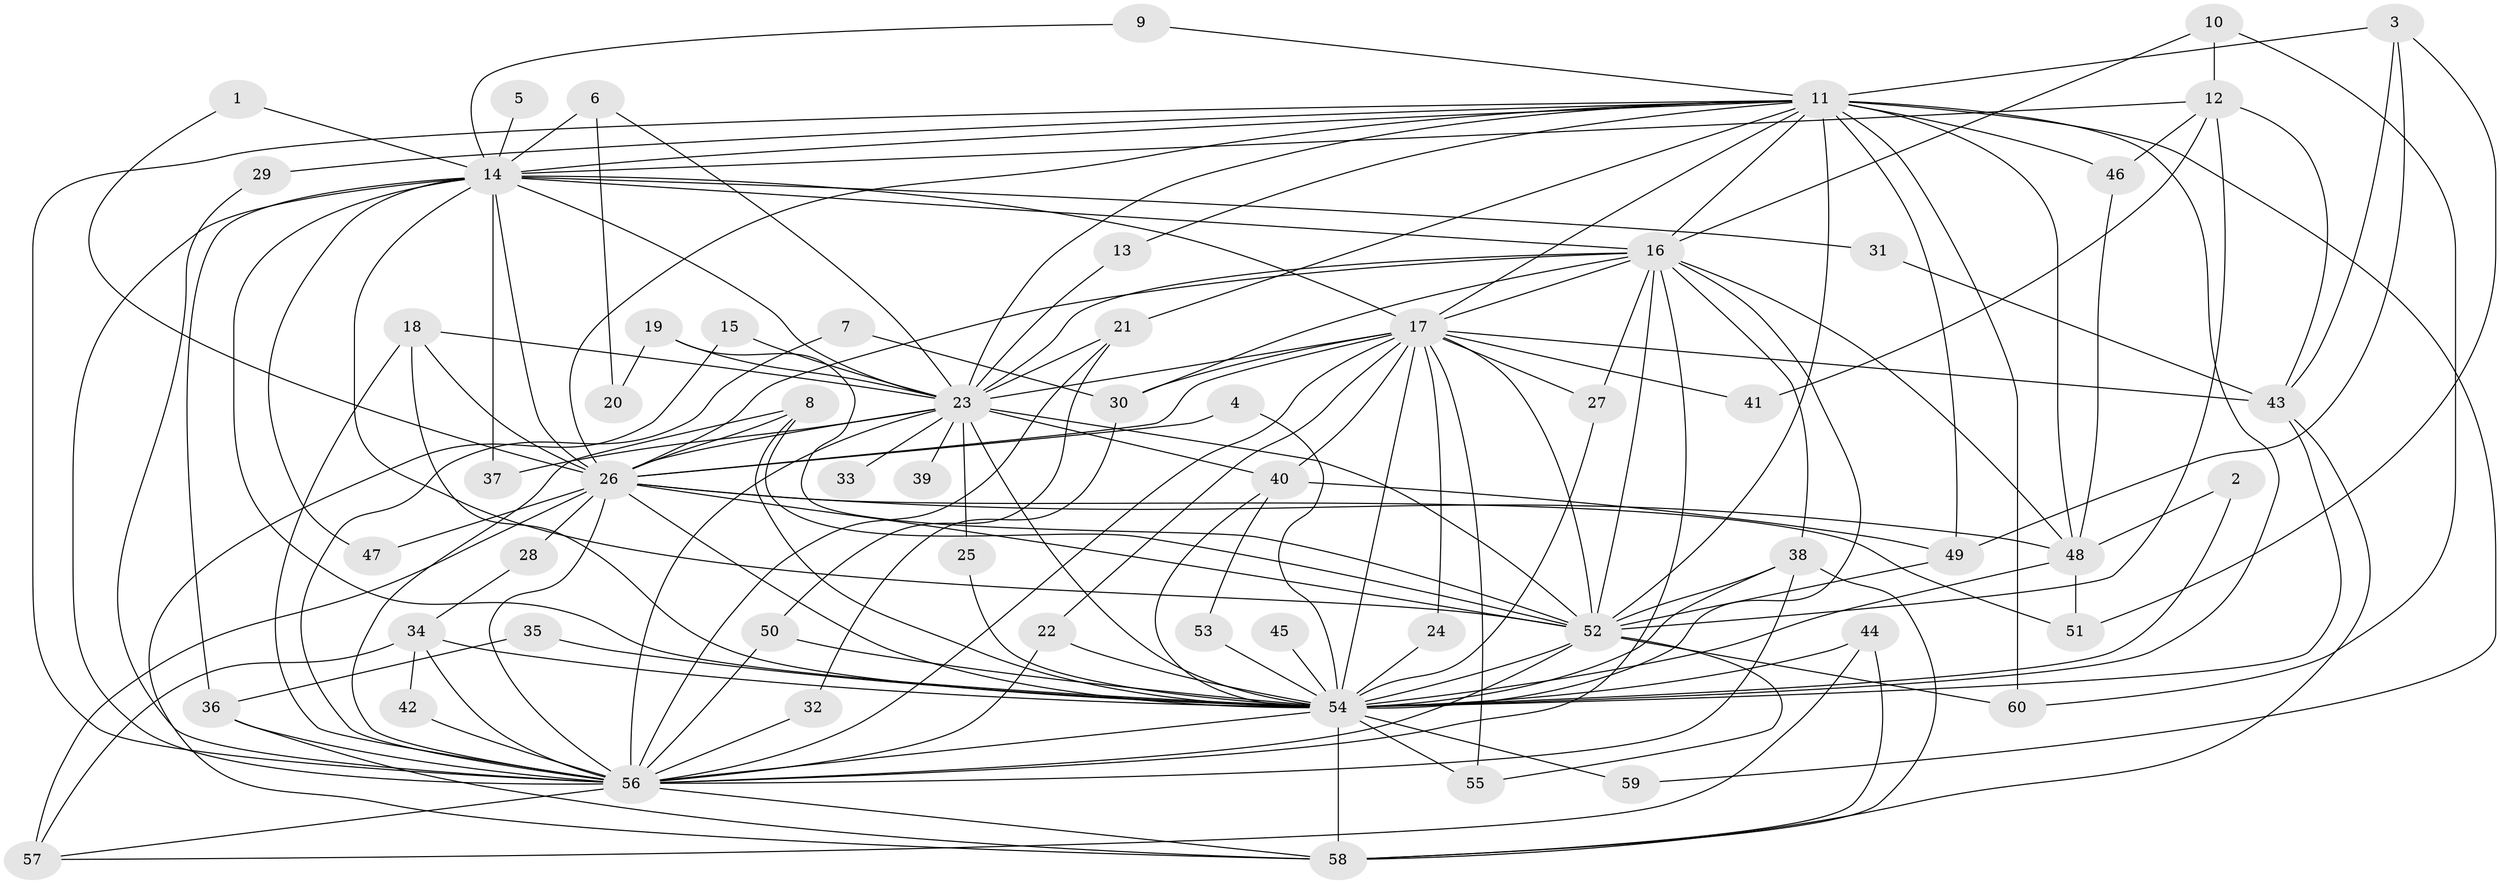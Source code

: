 // original degree distribution, {23: 0.008403361344537815, 22: 0.025210084033613446, 26: 0.01680672268907563, 20: 0.008403361344537815, 19: 0.008403361344537815, 18: 0.008403361344537815, 38: 0.008403361344537815, 3: 0.16806722689075632, 2: 0.5966386554621849, 7: 0.025210084033613446, 4: 0.08403361344537816, 6: 0.01680672268907563, 5: 0.025210084033613446}
// Generated by graph-tools (version 1.1) at 2025/01/03/09/25 03:01:29]
// undirected, 60 vertices, 159 edges
graph export_dot {
graph [start="1"]
  node [color=gray90,style=filled];
  1;
  2;
  3;
  4;
  5;
  6;
  7;
  8;
  9;
  10;
  11;
  12;
  13;
  14;
  15;
  16;
  17;
  18;
  19;
  20;
  21;
  22;
  23;
  24;
  25;
  26;
  27;
  28;
  29;
  30;
  31;
  32;
  33;
  34;
  35;
  36;
  37;
  38;
  39;
  40;
  41;
  42;
  43;
  44;
  45;
  46;
  47;
  48;
  49;
  50;
  51;
  52;
  53;
  54;
  55;
  56;
  57;
  58;
  59;
  60;
  1 -- 14 [weight=1.0];
  1 -- 26 [weight=1.0];
  2 -- 48 [weight=1.0];
  2 -- 54 [weight=1.0];
  3 -- 11 [weight=1.0];
  3 -- 43 [weight=1.0];
  3 -- 49 [weight=1.0];
  3 -- 51 [weight=1.0];
  4 -- 26 [weight=1.0];
  4 -- 54 [weight=2.0];
  5 -- 14 [weight=1.0];
  6 -- 14 [weight=2.0];
  6 -- 20 [weight=1.0];
  6 -- 23 [weight=1.0];
  7 -- 30 [weight=1.0];
  7 -- 56 [weight=1.0];
  8 -- 26 [weight=2.0];
  8 -- 52 [weight=1.0];
  8 -- 54 [weight=1.0];
  8 -- 56 [weight=1.0];
  9 -- 11 [weight=1.0];
  9 -- 14 [weight=1.0];
  10 -- 12 [weight=1.0];
  10 -- 16 [weight=1.0];
  10 -- 60 [weight=1.0];
  11 -- 13 [weight=1.0];
  11 -- 14 [weight=1.0];
  11 -- 16 [weight=1.0];
  11 -- 17 [weight=1.0];
  11 -- 21 [weight=1.0];
  11 -- 23 [weight=1.0];
  11 -- 26 [weight=1.0];
  11 -- 29 [weight=1.0];
  11 -- 46 [weight=1.0];
  11 -- 48 [weight=1.0];
  11 -- 49 [weight=2.0];
  11 -- 52 [weight=2.0];
  11 -- 54 [weight=2.0];
  11 -- 56 [weight=1.0];
  11 -- 59 [weight=1.0];
  11 -- 60 [weight=2.0];
  12 -- 14 [weight=1.0];
  12 -- 41 [weight=1.0];
  12 -- 43 [weight=1.0];
  12 -- 46 [weight=1.0];
  12 -- 52 [weight=1.0];
  13 -- 23 [weight=1.0];
  14 -- 16 [weight=1.0];
  14 -- 17 [weight=1.0];
  14 -- 23 [weight=1.0];
  14 -- 26 [weight=1.0];
  14 -- 31 [weight=2.0];
  14 -- 36 [weight=1.0];
  14 -- 37 [weight=1.0];
  14 -- 47 [weight=1.0];
  14 -- 52 [weight=2.0];
  14 -- 54 [weight=3.0];
  14 -- 56 [weight=1.0];
  15 -- 23 [weight=1.0];
  15 -- 58 [weight=1.0];
  16 -- 17 [weight=2.0];
  16 -- 23 [weight=2.0];
  16 -- 26 [weight=2.0];
  16 -- 27 [weight=1.0];
  16 -- 30 [weight=1.0];
  16 -- 38 [weight=1.0];
  16 -- 48 [weight=1.0];
  16 -- 52 [weight=2.0];
  16 -- 54 [weight=2.0];
  16 -- 56 [weight=2.0];
  17 -- 22 [weight=1.0];
  17 -- 23 [weight=1.0];
  17 -- 24 [weight=1.0];
  17 -- 26 [weight=1.0];
  17 -- 27 [weight=1.0];
  17 -- 30 [weight=1.0];
  17 -- 40 [weight=1.0];
  17 -- 41 [weight=1.0];
  17 -- 43 [weight=1.0];
  17 -- 52 [weight=1.0];
  17 -- 54 [weight=3.0];
  17 -- 55 [weight=1.0];
  17 -- 56 [weight=1.0];
  18 -- 23 [weight=1.0];
  18 -- 26 [weight=1.0];
  18 -- 54 [weight=1.0];
  18 -- 56 [weight=1.0];
  19 -- 20 [weight=1.0];
  19 -- 23 [weight=2.0];
  19 -- 52 [weight=1.0];
  21 -- 23 [weight=1.0];
  21 -- 50 [weight=1.0];
  21 -- 56 [weight=1.0];
  22 -- 54 [weight=1.0];
  22 -- 56 [weight=1.0];
  23 -- 25 [weight=1.0];
  23 -- 26 [weight=1.0];
  23 -- 33 [weight=2.0];
  23 -- 37 [weight=1.0];
  23 -- 39 [weight=1.0];
  23 -- 40 [weight=1.0];
  23 -- 52 [weight=1.0];
  23 -- 54 [weight=4.0];
  23 -- 56 [weight=1.0];
  24 -- 54 [weight=2.0];
  25 -- 54 [weight=1.0];
  26 -- 28 [weight=1.0];
  26 -- 47 [weight=1.0];
  26 -- 48 [weight=1.0];
  26 -- 51 [weight=1.0];
  26 -- 52 [weight=2.0];
  26 -- 54 [weight=3.0];
  26 -- 56 [weight=1.0];
  26 -- 57 [weight=1.0];
  27 -- 54 [weight=1.0];
  28 -- 34 [weight=1.0];
  29 -- 56 [weight=1.0];
  30 -- 32 [weight=1.0];
  31 -- 43 [weight=1.0];
  32 -- 56 [weight=1.0];
  34 -- 42 [weight=1.0];
  34 -- 54 [weight=1.0];
  34 -- 56 [weight=1.0];
  34 -- 57 [weight=2.0];
  35 -- 36 [weight=1.0];
  35 -- 54 [weight=1.0];
  36 -- 56 [weight=2.0];
  36 -- 58 [weight=1.0];
  38 -- 52 [weight=1.0];
  38 -- 54 [weight=1.0];
  38 -- 56 [weight=1.0];
  38 -- 58 [weight=1.0];
  40 -- 49 [weight=1.0];
  40 -- 53 [weight=1.0];
  40 -- 54 [weight=1.0];
  42 -- 56 [weight=1.0];
  43 -- 54 [weight=2.0];
  43 -- 58 [weight=1.0];
  44 -- 54 [weight=1.0];
  44 -- 57 [weight=1.0];
  44 -- 58 [weight=1.0];
  45 -- 54 [weight=1.0];
  46 -- 48 [weight=1.0];
  48 -- 51 [weight=1.0];
  48 -- 54 [weight=1.0];
  49 -- 52 [weight=1.0];
  50 -- 54 [weight=1.0];
  50 -- 56 [weight=1.0];
  52 -- 54 [weight=4.0];
  52 -- 55 [weight=1.0];
  52 -- 56 [weight=2.0];
  52 -- 60 [weight=1.0];
  53 -- 54 [weight=2.0];
  54 -- 55 [weight=2.0];
  54 -- 56 [weight=2.0];
  54 -- 58 [weight=1.0];
  54 -- 59 [weight=1.0];
  56 -- 57 [weight=1.0];
  56 -- 58 [weight=1.0];
}
